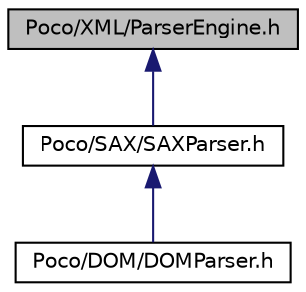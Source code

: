 digraph "Poco/XML/ParserEngine.h"
{
 // LATEX_PDF_SIZE
  edge [fontname="Helvetica",fontsize="10",labelfontname="Helvetica",labelfontsize="10"];
  node [fontname="Helvetica",fontsize="10",shape=record];
  Node1 [label="Poco/XML/ParserEngine.h",height=0.2,width=0.4,color="black", fillcolor="grey75", style="filled", fontcolor="black",tooltip=" "];
  Node1 -> Node2 [dir="back",color="midnightblue",fontsize="10",style="solid",fontname="Helvetica"];
  Node2 [label="Poco/SAX/SAXParser.h",height=0.2,width=0.4,color="black", fillcolor="white", style="filled",URL="$SAXParser_8h.html",tooltip=" "];
  Node2 -> Node3 [dir="back",color="midnightblue",fontsize="10",style="solid",fontname="Helvetica"];
  Node3 [label="Poco/DOM/DOMParser.h",height=0.2,width=0.4,color="black", fillcolor="white", style="filled",URL="$DOMParser_8h.html",tooltip=" "];
}
